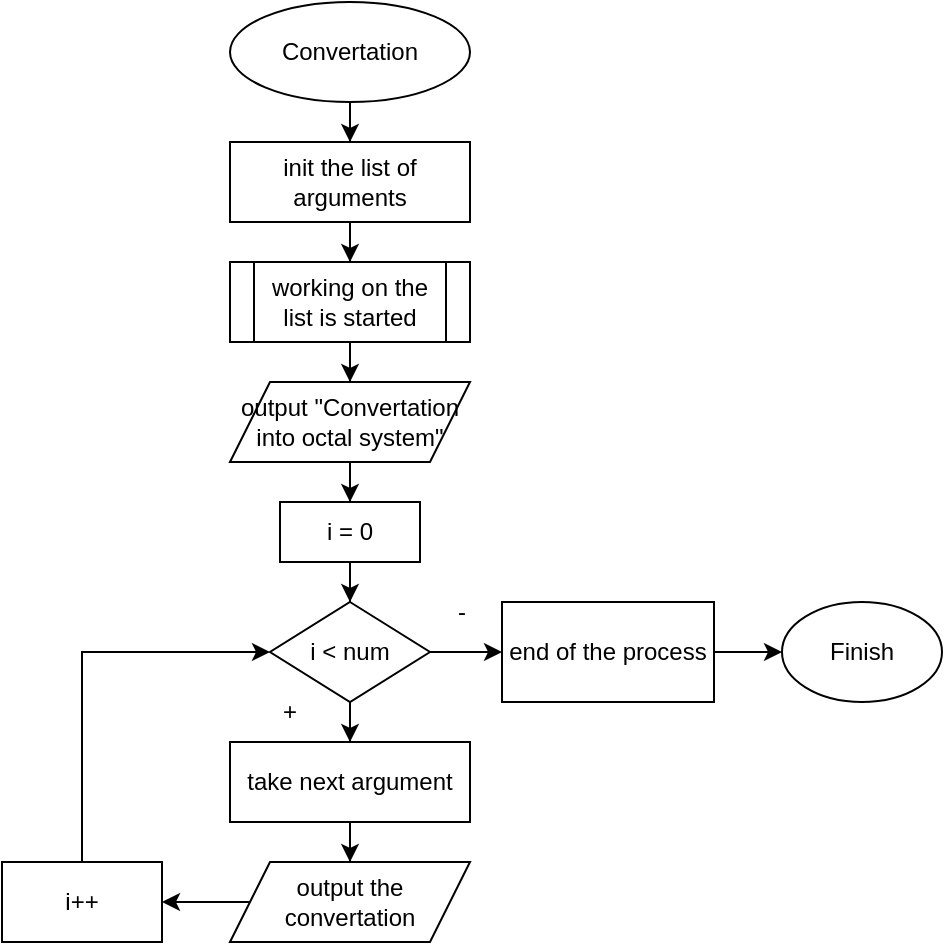 <mxfile version="24.7.17">
  <diagram id="C5RBs43oDa-KdzZeNtuy" name="Page-1">
    <mxGraphModel dx="1008" dy="592" grid="1" gridSize="10" guides="1" tooltips="1" connect="1" arrows="1" fold="1" page="1" pageScale="1" pageWidth="827" pageHeight="1169" math="0" shadow="0">
      <root>
        <mxCell id="WIyWlLk6GJQsqaUBKTNV-0" />
        <mxCell id="WIyWlLk6GJQsqaUBKTNV-1" parent="WIyWlLk6GJQsqaUBKTNV-0" />
        <mxCell id="h5ZriOzemYTKJpJUj6Qd-2" value="" style="edgeStyle=orthogonalEdgeStyle;rounded=0;orthogonalLoop=1;jettySize=auto;html=1;" edge="1" parent="WIyWlLk6GJQsqaUBKTNV-1" source="h5ZriOzemYTKJpJUj6Qd-0" target="h5ZriOzemYTKJpJUj6Qd-1">
          <mxGeometry relative="1" as="geometry" />
        </mxCell>
        <mxCell id="h5ZriOzemYTKJpJUj6Qd-0" value="Convertation" style="ellipse;whiteSpace=wrap;html=1;" vertex="1" parent="WIyWlLk6GJQsqaUBKTNV-1">
          <mxGeometry x="354" y="20" width="120" height="50" as="geometry" />
        </mxCell>
        <mxCell id="h5ZriOzemYTKJpJUj6Qd-4" value="" style="edgeStyle=orthogonalEdgeStyle;rounded=0;orthogonalLoop=1;jettySize=auto;html=1;" edge="1" parent="WIyWlLk6GJQsqaUBKTNV-1" source="h5ZriOzemYTKJpJUj6Qd-1" target="h5ZriOzemYTKJpJUj6Qd-3">
          <mxGeometry relative="1" as="geometry" />
        </mxCell>
        <mxCell id="h5ZriOzemYTKJpJUj6Qd-1" value="init the list of arguments" style="whiteSpace=wrap;html=1;" vertex="1" parent="WIyWlLk6GJQsqaUBKTNV-1">
          <mxGeometry x="354" y="90" width="120" height="40" as="geometry" />
        </mxCell>
        <mxCell id="h5ZriOzemYTKJpJUj6Qd-6" value="" style="edgeStyle=orthogonalEdgeStyle;rounded=0;orthogonalLoop=1;jettySize=auto;html=1;" edge="1" parent="WIyWlLk6GJQsqaUBKTNV-1" source="h5ZriOzemYTKJpJUj6Qd-3" target="h5ZriOzemYTKJpJUj6Qd-5">
          <mxGeometry relative="1" as="geometry" />
        </mxCell>
        <mxCell id="h5ZriOzemYTKJpJUj6Qd-3" value="working on the list is started" style="shape=process;whiteSpace=wrap;html=1;backgroundOutline=1;" vertex="1" parent="WIyWlLk6GJQsqaUBKTNV-1">
          <mxGeometry x="354" y="150" width="120" height="40" as="geometry" />
        </mxCell>
        <mxCell id="h5ZriOzemYTKJpJUj6Qd-8" value="" style="edgeStyle=orthogonalEdgeStyle;rounded=0;orthogonalLoop=1;jettySize=auto;html=1;" edge="1" parent="WIyWlLk6GJQsqaUBKTNV-1" source="h5ZriOzemYTKJpJUj6Qd-5" target="h5ZriOzemYTKJpJUj6Qd-7">
          <mxGeometry relative="1" as="geometry" />
        </mxCell>
        <mxCell id="h5ZriOzemYTKJpJUj6Qd-5" value="output &quot;Convertation into octal system&quot;" style="shape=parallelogram;perimeter=parallelogramPerimeter;whiteSpace=wrap;html=1;fixedSize=1;" vertex="1" parent="WIyWlLk6GJQsqaUBKTNV-1">
          <mxGeometry x="354" y="210" width="120" height="40" as="geometry" />
        </mxCell>
        <mxCell id="h5ZriOzemYTKJpJUj6Qd-10" value="" style="edgeStyle=orthogonalEdgeStyle;rounded=0;orthogonalLoop=1;jettySize=auto;html=1;" edge="1" parent="WIyWlLk6GJQsqaUBKTNV-1" source="h5ZriOzemYTKJpJUj6Qd-7" target="h5ZriOzemYTKJpJUj6Qd-9">
          <mxGeometry relative="1" as="geometry" />
        </mxCell>
        <mxCell id="h5ZriOzemYTKJpJUj6Qd-7" value="i = 0" style="whiteSpace=wrap;html=1;" vertex="1" parent="WIyWlLk6GJQsqaUBKTNV-1">
          <mxGeometry x="379" y="270" width="70" height="30" as="geometry" />
        </mxCell>
        <mxCell id="h5ZriOzemYTKJpJUj6Qd-12" value="" style="edgeStyle=orthogonalEdgeStyle;rounded=0;orthogonalLoop=1;jettySize=auto;html=1;" edge="1" parent="WIyWlLk6GJQsqaUBKTNV-1" source="h5ZriOzemYTKJpJUj6Qd-9" target="h5ZriOzemYTKJpJUj6Qd-11">
          <mxGeometry relative="1" as="geometry" />
        </mxCell>
        <mxCell id="h5ZriOzemYTKJpJUj6Qd-19" value="" style="edgeStyle=orthogonalEdgeStyle;rounded=0;orthogonalLoop=1;jettySize=auto;html=1;" edge="1" parent="WIyWlLk6GJQsqaUBKTNV-1" source="h5ZriOzemYTKJpJUj6Qd-9" target="h5ZriOzemYTKJpJUj6Qd-18">
          <mxGeometry relative="1" as="geometry" />
        </mxCell>
        <mxCell id="h5ZriOzemYTKJpJUj6Qd-9" value="i &amp;lt; num" style="rhombus;whiteSpace=wrap;html=1;" vertex="1" parent="WIyWlLk6GJQsqaUBKTNV-1">
          <mxGeometry x="374" y="320" width="80" height="50" as="geometry" />
        </mxCell>
        <mxCell id="h5ZriOzemYTKJpJUj6Qd-14" value="" style="edgeStyle=orthogonalEdgeStyle;rounded=0;orthogonalLoop=1;jettySize=auto;html=1;" edge="1" parent="WIyWlLk6GJQsqaUBKTNV-1" source="h5ZriOzemYTKJpJUj6Qd-11" target="h5ZriOzemYTKJpJUj6Qd-13">
          <mxGeometry relative="1" as="geometry" />
        </mxCell>
        <mxCell id="h5ZriOzemYTKJpJUj6Qd-11" value="take next argument" style="whiteSpace=wrap;html=1;" vertex="1" parent="WIyWlLk6GJQsqaUBKTNV-1">
          <mxGeometry x="354" y="390" width="120" height="40" as="geometry" />
        </mxCell>
        <mxCell id="h5ZriOzemYTKJpJUj6Qd-16" value="" style="edgeStyle=orthogonalEdgeStyle;rounded=0;orthogonalLoop=1;jettySize=auto;html=1;" edge="1" parent="WIyWlLk6GJQsqaUBKTNV-1" source="h5ZriOzemYTKJpJUj6Qd-13" target="h5ZriOzemYTKJpJUj6Qd-15">
          <mxGeometry relative="1" as="geometry" />
        </mxCell>
        <mxCell id="h5ZriOzemYTKJpJUj6Qd-13" value="output the convertation" style="shape=parallelogram;perimeter=parallelogramPerimeter;whiteSpace=wrap;html=1;fixedSize=1;" vertex="1" parent="WIyWlLk6GJQsqaUBKTNV-1">
          <mxGeometry x="354" y="450" width="120" height="40" as="geometry" />
        </mxCell>
        <mxCell id="h5ZriOzemYTKJpJUj6Qd-17" style="edgeStyle=orthogonalEdgeStyle;rounded=0;orthogonalLoop=1;jettySize=auto;html=1;exitX=0.5;exitY=0;exitDx=0;exitDy=0;entryX=0;entryY=0.5;entryDx=0;entryDy=0;" edge="1" parent="WIyWlLk6GJQsqaUBKTNV-1" source="h5ZriOzemYTKJpJUj6Qd-15" target="h5ZriOzemYTKJpJUj6Qd-9">
          <mxGeometry relative="1" as="geometry" />
        </mxCell>
        <mxCell id="h5ZriOzemYTKJpJUj6Qd-15" value="i++" style="whiteSpace=wrap;html=1;" vertex="1" parent="WIyWlLk6GJQsqaUBKTNV-1">
          <mxGeometry x="240" y="450" width="80" height="40" as="geometry" />
        </mxCell>
        <mxCell id="h5ZriOzemYTKJpJUj6Qd-21" value="" style="edgeStyle=orthogonalEdgeStyle;rounded=0;orthogonalLoop=1;jettySize=auto;html=1;" edge="1" parent="WIyWlLk6GJQsqaUBKTNV-1" source="h5ZriOzemYTKJpJUj6Qd-18" target="h5ZriOzemYTKJpJUj6Qd-20">
          <mxGeometry relative="1" as="geometry" />
        </mxCell>
        <mxCell id="h5ZriOzemYTKJpJUj6Qd-18" value="end of the process" style="whiteSpace=wrap;html=1;" vertex="1" parent="WIyWlLk6GJQsqaUBKTNV-1">
          <mxGeometry x="490" y="320" width="106" height="50" as="geometry" />
        </mxCell>
        <mxCell id="h5ZriOzemYTKJpJUj6Qd-20" value="Finish" style="ellipse;whiteSpace=wrap;html=1;" vertex="1" parent="WIyWlLk6GJQsqaUBKTNV-1">
          <mxGeometry x="630" y="320" width="80" height="50" as="geometry" />
        </mxCell>
        <mxCell id="h5ZriOzemYTKJpJUj6Qd-22" value="+" style="text;html=1;align=center;verticalAlign=middle;whiteSpace=wrap;rounded=0;" vertex="1" parent="WIyWlLk6GJQsqaUBKTNV-1">
          <mxGeometry x="354" y="360" width="60" height="30" as="geometry" />
        </mxCell>
        <mxCell id="h5ZriOzemYTKJpJUj6Qd-23" value="-" style="text;html=1;align=center;verticalAlign=middle;whiteSpace=wrap;rounded=0;" vertex="1" parent="WIyWlLk6GJQsqaUBKTNV-1">
          <mxGeometry x="440" y="310" width="60" height="30" as="geometry" />
        </mxCell>
      </root>
    </mxGraphModel>
  </diagram>
</mxfile>
